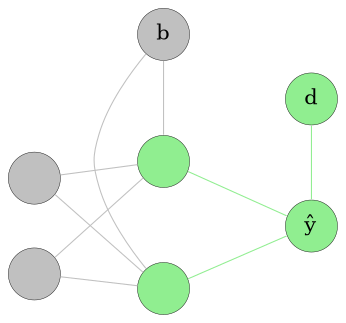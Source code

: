 graph NeuralNetwork {
    rankdir=LR; // Left to Right direction
    bgcolor=transparent; // Set background color to transparent
    node [shape=circle, style=filled, fontcolor=black, fillcolor=grey, fixedsize=true, width=0.35, height=0.35, fontsize=10, penwidth=0.2];
    edge [color=grey, fontcolor=white, fontsize=10, penwidth=0.5];
    
    // Input layer
    X1 [label=""];
    X2 [label=""];
    
    // Hidden layer
    H1 [label="", fillcolor="lightgreen"];
    H2 [label="", fillcolor="lightgreen"];
    
    // Bias node (placed above the hidden layer)
    B1 [label="b"];
    B2 [label="d", fillcolor="lightgreen"]
    
    // Output layer
    Y1 [label="ŷ", fillcolor="lightgreen"];

    {rank=same; B1; H1; H2;}
    {rank=same; B2; Y1;}
      
    B1 -- H1 [];
    B1 -- H2 [];
    H1 -- H2 [style=invis];
    
    // Connecting Input to Hidden Layer
    X1 -- H1 [];
    X1 -- H2 [];
    X2 -- H1 [];
    X2 -- H2 [];

    // Connecting Hidden to Output Layer
    H1 -- Y1 [label="v₁", color=lightgreen];
    H2 -- Y1 [label="v₂", color=lightgreen];
    B2 -- Y1 [color=lightgreen];
}
